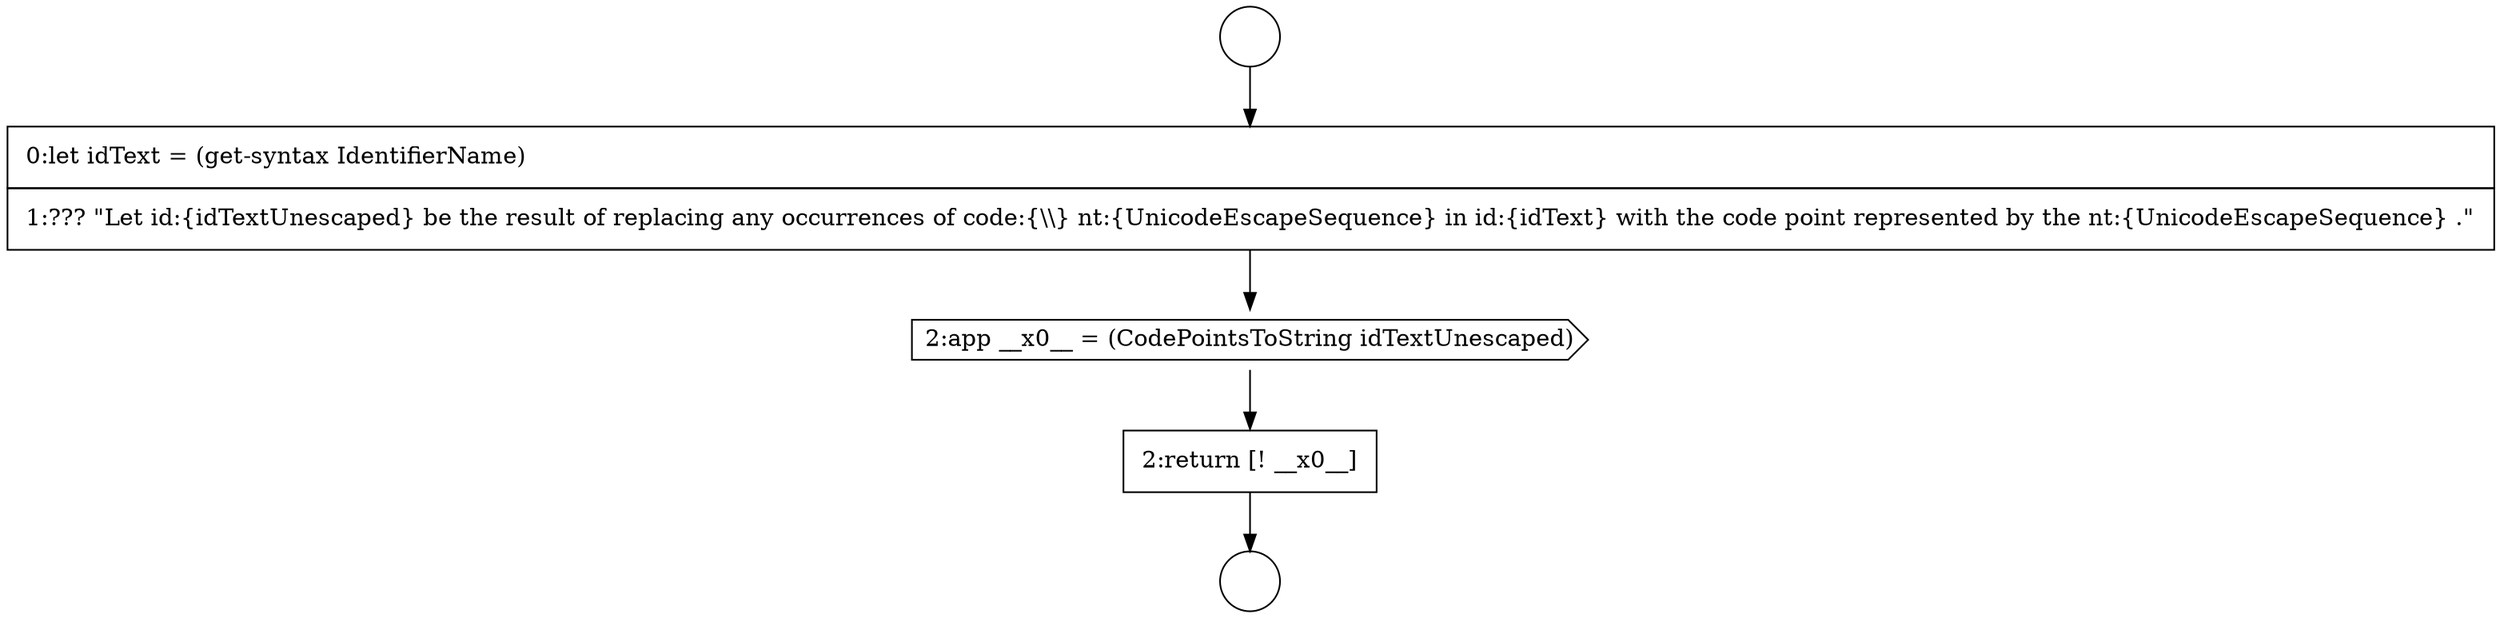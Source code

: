 digraph {
  node3602 [shape=none, margin=0, label=<<font color="black">
    <table border="0" cellborder="1" cellspacing="0" cellpadding="10">
      <tr><td align="left">0:let idText = (get-syntax IdentifierName)</td></tr>
      <tr><td align="left">1:??? &quot;Let id:{idTextUnescaped} be the result of replacing any occurrences of code:{\\\\} nt:{UnicodeEscapeSequence} in id:{idText} with the code point represented by the nt:{UnicodeEscapeSequence} .&quot;</td></tr>
    </table>
  </font>> color="black" fillcolor="white" style=filled]
  node3603 [shape=cds, label=<<font color="black">2:app __x0__ = (CodePointsToString idTextUnescaped)</font>> color="black" fillcolor="white" style=filled]
  node3600 [shape=circle label=" " color="black" fillcolor="white" style=filled]
  node3604 [shape=none, margin=0, label=<<font color="black">
    <table border="0" cellborder="1" cellspacing="0" cellpadding="10">
      <tr><td align="left">2:return [! __x0__]</td></tr>
    </table>
  </font>> color="black" fillcolor="white" style=filled]
  node3601 [shape=circle label=" " color="black" fillcolor="white" style=filled]
  node3600 -> node3602 [ color="black"]
  node3602 -> node3603 [ color="black"]
  node3603 -> node3604 [ color="black"]
  node3604 -> node3601 [ color="black"]
}
